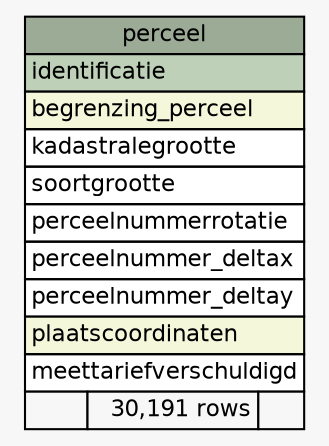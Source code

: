 // dot 2.43.0 on Linux 5.15.0-58-generic
// SchemaSpy rev Unknown
digraph "perceel" {
  graph [
    rankdir="RL"
    bgcolor="#f7f7f7"
    nodesep="0.18"
    ranksep="0.46"
    fontname="Helvetica"
    fontsize="11"
  ];
  node [
    fontname="Helvetica"
    fontsize="11"
    shape="plaintext"
  ];
  edge [
    arrowsize="0.8"
  ];
  "perceel" [
    label=<
    <TABLE BORDER="0" CELLBORDER="1" CELLSPACING="0" BGCOLOR="#ffffff">
      <TR><TD COLSPAN="3" BGCOLOR="#9bab96" ALIGN="CENTER">perceel</TD></TR>
      <TR><TD PORT="identificatie" COLSPAN="3" BGCOLOR="#bed1b8" ALIGN="LEFT">identificatie</TD></TR>
      <TR><TD PORT="begrenzing_perceel" COLSPAN="3" BGCOLOR="#f4f7da" ALIGN="LEFT">begrenzing_perceel</TD></TR>
      <TR><TD PORT="kadastralegrootte" COLSPAN="3" ALIGN="LEFT">kadastralegrootte</TD></TR>
      <TR><TD PORT="soortgrootte" COLSPAN="3" ALIGN="LEFT">soortgrootte</TD></TR>
      <TR><TD PORT="perceelnummerrotatie" COLSPAN="3" ALIGN="LEFT">perceelnummerrotatie</TD></TR>
      <TR><TD PORT="perceelnummer_deltax" COLSPAN="3" ALIGN="LEFT">perceelnummer_deltax</TD></TR>
      <TR><TD PORT="perceelnummer_deltay" COLSPAN="3" ALIGN="LEFT">perceelnummer_deltay</TD></TR>
      <TR><TD PORT="plaatscoordinaten" COLSPAN="3" BGCOLOR="#f4f7da" ALIGN="LEFT">plaatscoordinaten</TD></TR>
      <TR><TD PORT="meettariefverschuldigd" COLSPAN="3" ALIGN="LEFT">meettariefverschuldigd</TD></TR>
      <TR><TD ALIGN="LEFT" BGCOLOR="#f7f7f7">  </TD><TD ALIGN="RIGHT" BGCOLOR="#f7f7f7">30,191 rows</TD><TD ALIGN="RIGHT" BGCOLOR="#f7f7f7">  </TD></TR>
    </TABLE>>
    URL="tables/perceel.html"
    tooltip="perceel"
  ];
}
